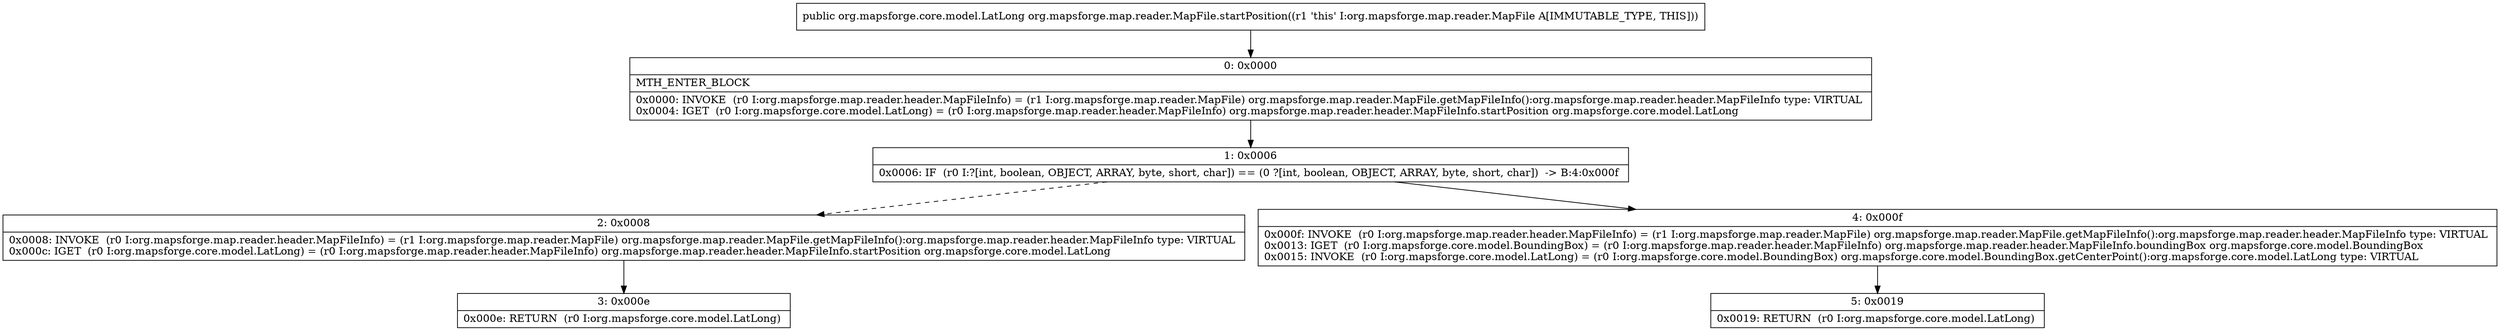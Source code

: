 digraph "CFG fororg.mapsforge.map.reader.MapFile.startPosition()Lorg\/mapsforge\/core\/model\/LatLong;" {
Node_0 [shape=record,label="{0\:\ 0x0000|MTH_ENTER_BLOCK\l|0x0000: INVOKE  (r0 I:org.mapsforge.map.reader.header.MapFileInfo) = (r1 I:org.mapsforge.map.reader.MapFile) org.mapsforge.map.reader.MapFile.getMapFileInfo():org.mapsforge.map.reader.header.MapFileInfo type: VIRTUAL \l0x0004: IGET  (r0 I:org.mapsforge.core.model.LatLong) = (r0 I:org.mapsforge.map.reader.header.MapFileInfo) org.mapsforge.map.reader.header.MapFileInfo.startPosition org.mapsforge.core.model.LatLong \l}"];
Node_1 [shape=record,label="{1\:\ 0x0006|0x0006: IF  (r0 I:?[int, boolean, OBJECT, ARRAY, byte, short, char]) == (0 ?[int, boolean, OBJECT, ARRAY, byte, short, char])  \-\> B:4:0x000f \l}"];
Node_2 [shape=record,label="{2\:\ 0x0008|0x0008: INVOKE  (r0 I:org.mapsforge.map.reader.header.MapFileInfo) = (r1 I:org.mapsforge.map.reader.MapFile) org.mapsforge.map.reader.MapFile.getMapFileInfo():org.mapsforge.map.reader.header.MapFileInfo type: VIRTUAL \l0x000c: IGET  (r0 I:org.mapsforge.core.model.LatLong) = (r0 I:org.mapsforge.map.reader.header.MapFileInfo) org.mapsforge.map.reader.header.MapFileInfo.startPosition org.mapsforge.core.model.LatLong \l}"];
Node_3 [shape=record,label="{3\:\ 0x000e|0x000e: RETURN  (r0 I:org.mapsforge.core.model.LatLong) \l}"];
Node_4 [shape=record,label="{4\:\ 0x000f|0x000f: INVOKE  (r0 I:org.mapsforge.map.reader.header.MapFileInfo) = (r1 I:org.mapsforge.map.reader.MapFile) org.mapsforge.map.reader.MapFile.getMapFileInfo():org.mapsforge.map.reader.header.MapFileInfo type: VIRTUAL \l0x0013: IGET  (r0 I:org.mapsforge.core.model.BoundingBox) = (r0 I:org.mapsforge.map.reader.header.MapFileInfo) org.mapsforge.map.reader.header.MapFileInfo.boundingBox org.mapsforge.core.model.BoundingBox \l0x0015: INVOKE  (r0 I:org.mapsforge.core.model.LatLong) = (r0 I:org.mapsforge.core.model.BoundingBox) org.mapsforge.core.model.BoundingBox.getCenterPoint():org.mapsforge.core.model.LatLong type: VIRTUAL \l}"];
Node_5 [shape=record,label="{5\:\ 0x0019|0x0019: RETURN  (r0 I:org.mapsforge.core.model.LatLong) \l}"];
MethodNode[shape=record,label="{public org.mapsforge.core.model.LatLong org.mapsforge.map.reader.MapFile.startPosition((r1 'this' I:org.mapsforge.map.reader.MapFile A[IMMUTABLE_TYPE, THIS])) }"];
MethodNode -> Node_0;
Node_0 -> Node_1;
Node_1 -> Node_2[style=dashed];
Node_1 -> Node_4;
Node_2 -> Node_3;
Node_4 -> Node_5;
}

